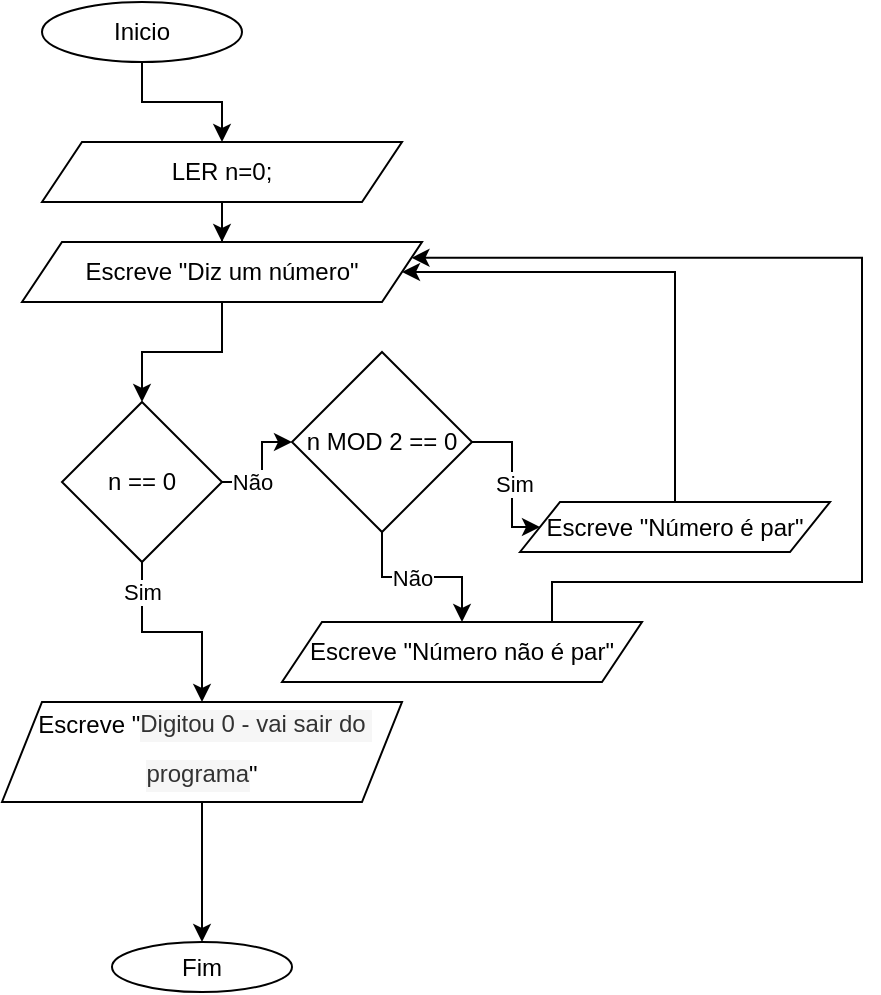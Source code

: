 <mxfile version="28.2.5">
  <diagram name="Página-1" id="mvjARSnryGhcTSXgW0h2">
    <mxGraphModel dx="810" dy="449" grid="1" gridSize="10" guides="1" tooltips="1" connect="1" arrows="1" fold="1" page="1" pageScale="1" pageWidth="827" pageHeight="1169" math="0" shadow="0">
      <root>
        <mxCell id="0" />
        <mxCell id="1" parent="0" />
        <mxCell id="uM99w7ooaBVa5lykk28S-5" value="" style="edgeStyle=orthogonalEdgeStyle;rounded=0;orthogonalLoop=1;jettySize=auto;html=1;" edge="1" parent="1" source="uM99w7ooaBVa5lykk28S-1" target="uM99w7ooaBVa5lykk28S-4">
          <mxGeometry relative="1" as="geometry" />
        </mxCell>
        <mxCell id="uM99w7ooaBVa5lykk28S-1" value="Inicio" style="ellipse;whiteSpace=wrap;html=1;" vertex="1" parent="1">
          <mxGeometry x="20" y="10" width="100" height="30" as="geometry" />
        </mxCell>
        <mxCell id="uM99w7ooaBVa5lykk28S-17" value="" style="edgeStyle=orthogonalEdgeStyle;rounded=0;orthogonalLoop=1;jettySize=auto;html=1;" edge="1" parent="1" source="uM99w7ooaBVa5lykk28S-2" target="uM99w7ooaBVa5lykk28S-16">
          <mxGeometry relative="1" as="geometry" />
        </mxCell>
        <mxCell id="uM99w7ooaBVa5lykk28S-2" value="Escreve &quot;Diz um número&quot;" style="shape=parallelogram;perimeter=parallelogramPerimeter;whiteSpace=wrap;html=1;fixedSize=1;" vertex="1" parent="1">
          <mxGeometry x="10" y="130" width="200" height="30" as="geometry" />
        </mxCell>
        <mxCell id="uM99w7ooaBVa5lykk28S-6" value="" style="edgeStyle=orthogonalEdgeStyle;rounded=0;orthogonalLoop=1;jettySize=auto;html=1;" edge="1" parent="1" source="uM99w7ooaBVa5lykk28S-4" target="uM99w7ooaBVa5lykk28S-2">
          <mxGeometry relative="1" as="geometry" />
        </mxCell>
        <mxCell id="uM99w7ooaBVa5lykk28S-4" value="LER n=0;" style="shape=parallelogram;perimeter=parallelogramPerimeter;whiteSpace=wrap;html=1;fixedSize=1;" vertex="1" parent="1">
          <mxGeometry x="20" y="80" width="180" height="30" as="geometry" />
        </mxCell>
        <mxCell id="uM99w7ooaBVa5lykk28S-11" value="" style="edgeStyle=orthogonalEdgeStyle;rounded=0;orthogonalLoop=1;jettySize=auto;html=1;" edge="1" parent="1" source="uM99w7ooaBVa5lykk28S-8" target="uM99w7ooaBVa5lykk28S-10">
          <mxGeometry relative="1" as="geometry" />
        </mxCell>
        <mxCell id="uM99w7ooaBVa5lykk28S-14" value="Sim" style="edgeLabel;html=1;align=center;verticalAlign=middle;resizable=0;points=[];" vertex="1" connectable="0" parent="uM99w7ooaBVa5lykk28S-11">
          <mxGeometry x="0.054" y="1" relative="1" as="geometry">
            <mxPoint as="offset" />
          </mxGeometry>
        </mxCell>
        <mxCell id="uM99w7ooaBVa5lykk28S-13" value="" style="edgeStyle=orthogonalEdgeStyle;rounded=0;orthogonalLoop=1;jettySize=auto;html=1;" edge="1" parent="1" source="uM99w7ooaBVa5lykk28S-8" target="uM99w7ooaBVa5lykk28S-12">
          <mxGeometry relative="1" as="geometry" />
        </mxCell>
        <mxCell id="uM99w7ooaBVa5lykk28S-15" value="Não" style="edgeLabel;html=1;align=center;verticalAlign=middle;resizable=0;points=[];" vertex="1" connectable="0" parent="uM99w7ooaBVa5lykk28S-13">
          <mxGeometry x="-0.116" relative="1" as="geometry">
            <mxPoint as="offset" />
          </mxGeometry>
        </mxCell>
        <mxCell id="uM99w7ooaBVa5lykk28S-8" value="n MOD 2 == 0" style="rhombus;whiteSpace=wrap;html=1;" vertex="1" parent="1">
          <mxGeometry x="145" y="185" width="90" height="90" as="geometry" />
        </mxCell>
        <mxCell id="uM99w7ooaBVa5lykk28S-23" style="edgeStyle=orthogonalEdgeStyle;rounded=0;orthogonalLoop=1;jettySize=auto;html=1;exitX=0.5;exitY=0;exitDx=0;exitDy=0;entryX=1;entryY=0.5;entryDx=0;entryDy=0;" edge="1" parent="1" source="uM99w7ooaBVa5lykk28S-10" target="uM99w7ooaBVa5lykk28S-2">
          <mxGeometry relative="1" as="geometry">
            <Array as="points">
              <mxPoint x="336" y="145" />
            </Array>
          </mxGeometry>
        </mxCell>
        <mxCell id="uM99w7ooaBVa5lykk28S-10" value="Escreve &quot;Número é par&quot;" style="shape=parallelogram;perimeter=parallelogramPerimeter;whiteSpace=wrap;html=1;fixedSize=1;" vertex="1" parent="1">
          <mxGeometry x="259" y="260" width="155" height="25" as="geometry" />
        </mxCell>
        <mxCell id="uM99w7ooaBVa5lykk28S-24" style="edgeStyle=orthogonalEdgeStyle;rounded=0;orthogonalLoop=1;jettySize=auto;html=1;exitX=0.75;exitY=0;exitDx=0;exitDy=0;entryX=1;entryY=0.25;entryDx=0;entryDy=0;" edge="1" parent="1" source="uM99w7ooaBVa5lykk28S-12" target="uM99w7ooaBVa5lykk28S-2">
          <mxGeometry relative="1" as="geometry">
            <mxPoint x="430" y="240" as="targetPoint" />
            <Array as="points">
              <mxPoint x="275" y="300" />
              <mxPoint x="430" y="300" />
              <mxPoint x="430" y="138" />
            </Array>
          </mxGeometry>
        </mxCell>
        <mxCell id="uM99w7ooaBVa5lykk28S-12" value="Escreve &quot;Número não é par&quot;" style="shape=parallelogram;perimeter=parallelogramPerimeter;whiteSpace=wrap;html=1;fixedSize=1;" vertex="1" parent="1">
          <mxGeometry x="140" y="320" width="180" height="30" as="geometry" />
        </mxCell>
        <mxCell id="uM99w7ooaBVa5lykk28S-19" value="" style="edgeStyle=orthogonalEdgeStyle;rounded=0;orthogonalLoop=1;jettySize=auto;html=1;" edge="1" parent="1" source="uM99w7ooaBVa5lykk28S-16" target="uM99w7ooaBVa5lykk28S-18">
          <mxGeometry relative="1" as="geometry" />
        </mxCell>
        <mxCell id="uM99w7ooaBVa5lykk28S-26" value="Sim" style="edgeLabel;html=1;align=center;verticalAlign=middle;resizable=0;points=[];" vertex="1" connectable="0" parent="uM99w7ooaBVa5lykk28S-19">
          <mxGeometry x="-0.697" relative="1" as="geometry">
            <mxPoint as="offset" />
          </mxGeometry>
        </mxCell>
        <mxCell id="uM99w7ooaBVa5lykk28S-22" value="" style="edgeStyle=orthogonalEdgeStyle;rounded=0;orthogonalLoop=1;jettySize=auto;html=1;" edge="1" parent="1" source="uM99w7ooaBVa5lykk28S-16" target="uM99w7ooaBVa5lykk28S-8">
          <mxGeometry relative="1" as="geometry" />
        </mxCell>
        <mxCell id="uM99w7ooaBVa5lykk28S-25" value="Não" style="edgeLabel;html=1;align=center;verticalAlign=middle;resizable=0;points=[];" vertex="1" connectable="0" parent="uM99w7ooaBVa5lykk28S-22">
          <mxGeometry x="-0.461" relative="1" as="geometry">
            <mxPoint as="offset" />
          </mxGeometry>
        </mxCell>
        <mxCell id="uM99w7ooaBVa5lykk28S-16" value="n == 0" style="rhombus;whiteSpace=wrap;html=1;" vertex="1" parent="1">
          <mxGeometry x="30" y="210" width="80" height="80" as="geometry" />
        </mxCell>
        <mxCell id="uM99w7ooaBVa5lykk28S-21" value="" style="edgeStyle=orthogonalEdgeStyle;rounded=0;orthogonalLoop=1;jettySize=auto;html=1;" edge="1" parent="1" source="uM99w7ooaBVa5lykk28S-18" target="uM99w7ooaBVa5lykk28S-20">
          <mxGeometry relative="1" as="geometry" />
        </mxCell>
        <mxCell id="uM99w7ooaBVa5lykk28S-18" value="Escreve &quot;&lt;font style=&quot;font-size: 12px;&quot;&gt;&lt;span style=&quot;margin: 0px; padding: 1.361px 0px 0px; user-select: text; -webkit-user-drag: none; -webkit-tap-highlight-color: transparent; touch-action: pan-x pan-y; font-variant-numeric: normal; font-variant-east-asian: normal; font-variant-alternates: normal; font-variant-position: normal; font-variant-emoji: normal; letter-spacing: 0px; text-align: left; white-space-collapse: preserve; background-color: rgb(245, 245, 245); opacity: 0.8; font-family: Calibri, Calibri_EmbeddedFont, Calibri_MSFontService, sans-serif; font-kerning: normal; line-height: 25px; vertical-align: -1.361px;&quot; lang=&quot;PT-PT&quot; class=&quot;TextRun  BCX8 SCXP216364692&quot; data-contrast=&quot;none&quot; data-usefontface=&quot;false&quot; data-scheme-color=&quot;@FFFFFF,0,0:80000&quot;&gt;&lt;span style=&quot;margin: 0px; padding: 0px; user-select: text; -webkit-user-drag: none; -webkit-tap-highlight-color: transparent; touch-action: pan-x pan-y; vertical-align: 1.361px; line-height: 0px; position: relative;&quot; class=&quot;NormalTextRun  BCX8 SCXP216364692&quot;&gt;Digitou 0 - vai sair do &lt;/span&gt;&lt;/span&gt;&lt;span style=&quot;margin: 0px; padding: 1.361px 0px 0px; user-select: text; -webkit-user-drag: none; -webkit-tap-highlight-color: transparent; touch-action: pan-x pan-y; font-variant-numeric: normal; font-variant-east-asian: normal; font-variant-alternates: normal; font-variant-position: normal; font-variant-emoji: normal; letter-spacing: 0px; text-align: left; white-space-collapse: preserve; background-color: rgb(245, 245, 245); opacity: 0.8; font-family: Calibri, Calibri_EmbeddedFont, Calibri_MSFontService, sans-serif; font-kerning: normal; line-height: 25px; vertical-align: -1.361px;&quot; lang=&quot;PT-PT&quot; class=&quot;TextRun  BCX8 SCXP216364692&quot; data-contrast=&quot;none&quot; data-usefontface=&quot;false&quot; data-scheme-color=&quot;@FFFFFF,0,0:80000&quot;&gt;&lt;span style=&quot;margin: 0px; padding: 0px; user-select: text; -webkit-user-drag: none; -webkit-tap-highlight-color: transparent; touch-action: pan-x pan-y; vertical-align: 1.361px; line-height: 0px; position: relative;&quot; class=&quot;NormalTextRun  BCX8 SCXP216364692&quot;&gt;programa&lt;/span&gt;&lt;/span&gt;&lt;/font&gt;&quot;" style="shape=parallelogram;perimeter=parallelogramPerimeter;whiteSpace=wrap;html=1;fixedSize=1;" vertex="1" parent="1">
          <mxGeometry y="360" width="200" height="50" as="geometry" />
        </mxCell>
        <mxCell id="uM99w7ooaBVa5lykk28S-20" value="Fim" style="ellipse;whiteSpace=wrap;html=1;" vertex="1" parent="1">
          <mxGeometry x="55" y="480" width="90" height="25" as="geometry" />
        </mxCell>
      </root>
    </mxGraphModel>
  </diagram>
</mxfile>
